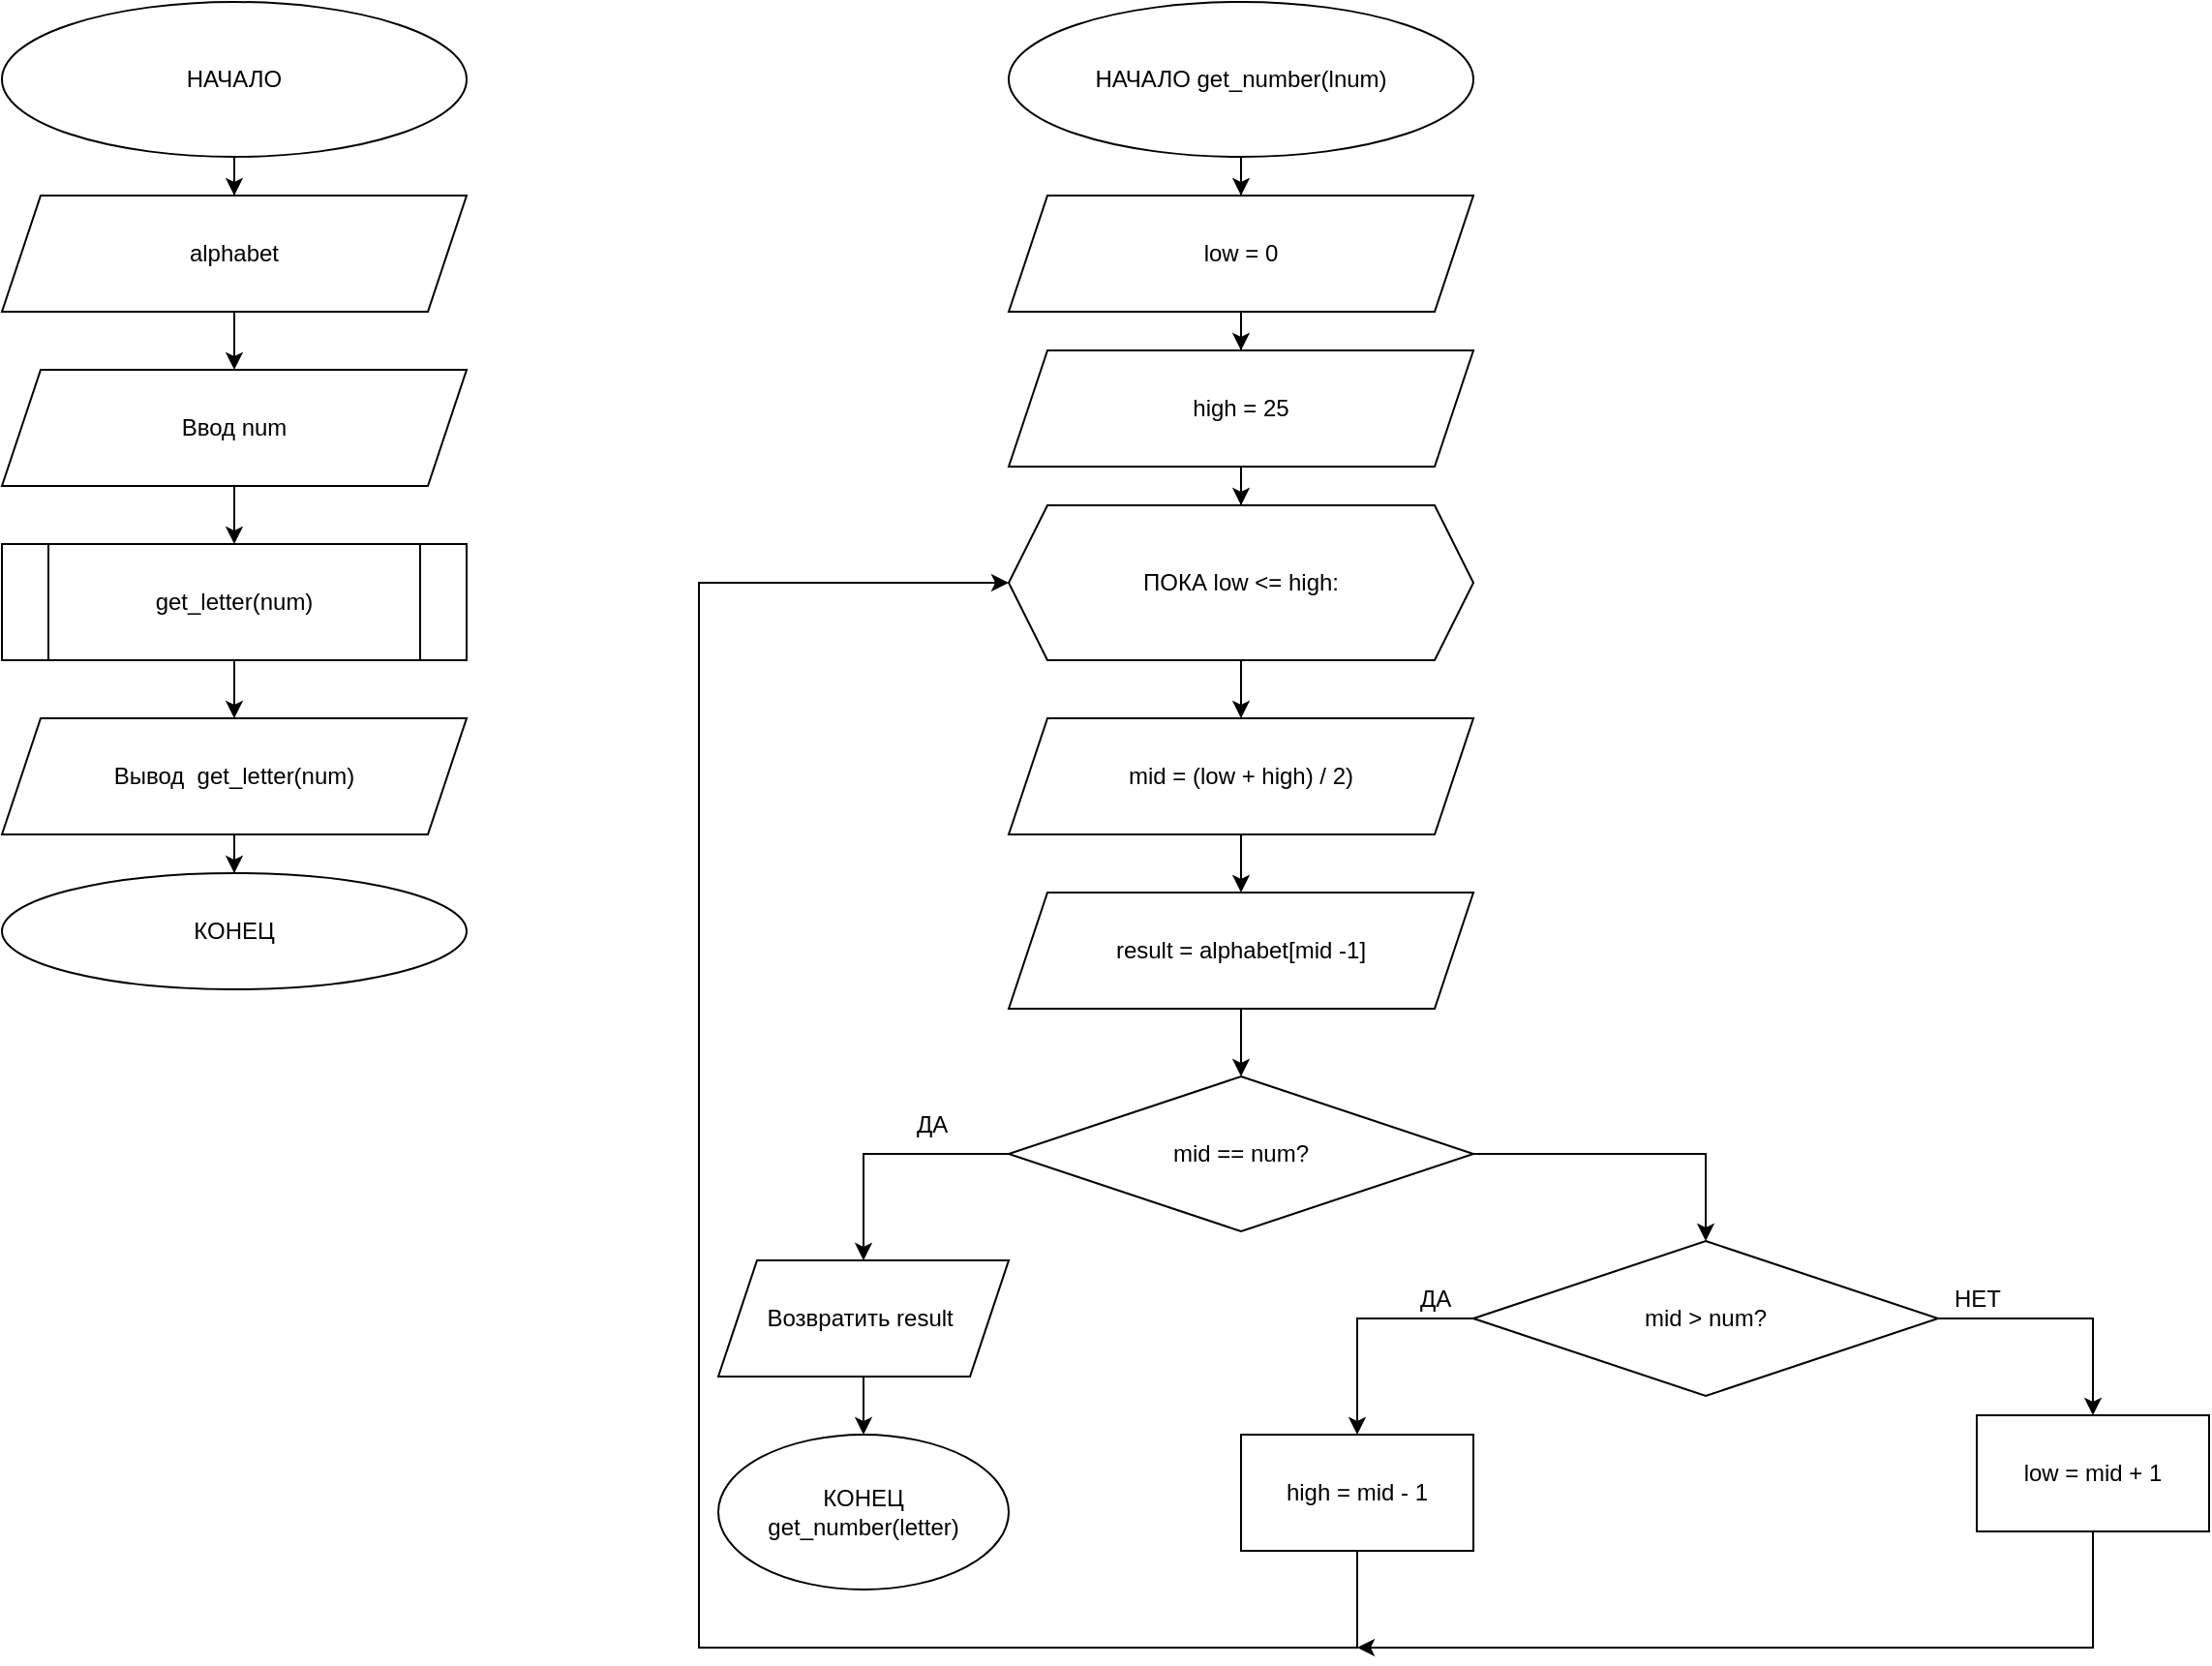 <mxfile version="14.6.6" type="github">
  <diagram id="sNpfZv5Hcok5LtlXpyKL" name="Page-1">
    <mxGraphModel dx="2290" dy="1275" grid="1" gridSize="10" guides="1" tooltips="1" connect="1" arrows="1" fold="1" page="1" pageScale="1" pageWidth="827" pageHeight="1169" math="0" shadow="0">
      <root>
        <mxCell id="0" />
        <mxCell id="1" parent="0" />
        <mxCell id="OCJ_uKc-GLji3WG6NrPa-50" value="" style="edgeStyle=orthogonalEdgeStyle;rounded=0;orthogonalLoop=1;jettySize=auto;html=1;" parent="1" source="OCJ_uKc-GLji3WG6NrPa-1" edge="1">
          <mxGeometry relative="1" as="geometry">
            <mxPoint x="140" y="400" as="targetPoint" />
          </mxGeometry>
        </mxCell>
        <mxCell id="OCJ_uKc-GLji3WG6NrPa-1" value="get_letter(num)" style="shape=process;whiteSpace=wrap;html=1;backgroundOutline=1;" parent="1" vertex="1">
          <mxGeometry x="20" y="310" width="240" height="60" as="geometry" />
        </mxCell>
        <mxCell id="OCJ_uKc-GLji3WG6NrPa-46" value="" style="edgeStyle=orthogonalEdgeStyle;rounded=0;orthogonalLoop=1;jettySize=auto;html=1;" parent="1" source="OCJ_uKc-GLji3WG6NrPa-2" target="OCJ_uKc-GLji3WG6NrPa-3" edge="1">
          <mxGeometry relative="1" as="geometry" />
        </mxCell>
        <mxCell id="OCJ_uKc-GLji3WG6NrPa-2" value="НАЧАЛО" style="ellipse;whiteSpace=wrap;html=1;" parent="1" vertex="1">
          <mxGeometry x="20" y="30" width="240" height="80" as="geometry" />
        </mxCell>
        <mxCell id="OCJ_uKc-GLji3WG6NrPa-47" value="" style="edgeStyle=orthogonalEdgeStyle;rounded=0;orthogonalLoop=1;jettySize=auto;html=1;" parent="1" source="OCJ_uKc-GLji3WG6NrPa-3" target="OCJ_uKc-GLji3WG6NrPa-4" edge="1">
          <mxGeometry relative="1" as="geometry" />
        </mxCell>
        <mxCell id="OCJ_uKc-GLji3WG6NrPa-3" value="alphabet" style="shape=parallelogram;perimeter=parallelogramPerimeter;whiteSpace=wrap;html=1;fixedSize=1;" parent="1" vertex="1">
          <mxGeometry x="20" y="130" width="240" height="60" as="geometry" />
        </mxCell>
        <mxCell id="OCJ_uKc-GLji3WG6NrPa-48" value="" style="edgeStyle=orthogonalEdgeStyle;rounded=0;orthogonalLoop=1;jettySize=auto;html=1;" parent="1" source="OCJ_uKc-GLji3WG6NrPa-4" edge="1">
          <mxGeometry relative="1" as="geometry">
            <mxPoint x="140" y="310" as="targetPoint" />
          </mxGeometry>
        </mxCell>
        <mxCell id="OCJ_uKc-GLji3WG6NrPa-4" value="Ввод num" style="shape=parallelogram;perimeter=parallelogramPerimeter;whiteSpace=wrap;html=1;fixedSize=1;" parent="1" vertex="1">
          <mxGeometry x="20" y="220" width="240" height="60" as="geometry" />
        </mxCell>
        <mxCell id="OCJ_uKc-GLji3WG6NrPa-21" value="" style="edgeStyle=orthogonalEdgeStyle;rounded=0;orthogonalLoop=1;jettySize=auto;html=1;" parent="1" source="OCJ_uKc-GLji3WG6NrPa-6" target="OCJ_uKc-GLji3WG6NrPa-7" edge="1">
          <mxGeometry relative="1" as="geometry" />
        </mxCell>
        <mxCell id="OCJ_uKc-GLji3WG6NrPa-6" value="НАЧАЛО get_number(lnum)" style="ellipse;whiteSpace=wrap;html=1;" parent="1" vertex="1">
          <mxGeometry x="540" y="30" width="240" height="80" as="geometry" />
        </mxCell>
        <mxCell id="OCJ_uKc-GLji3WG6NrPa-22" value="" style="edgeStyle=orthogonalEdgeStyle;rounded=0;orthogonalLoop=1;jettySize=auto;html=1;" parent="1" source="OCJ_uKc-GLji3WG6NrPa-7" target="OCJ_uKc-GLji3WG6NrPa-11" edge="1">
          <mxGeometry relative="1" as="geometry" />
        </mxCell>
        <mxCell id="OCJ_uKc-GLji3WG6NrPa-7" value="low = 0" style="shape=parallelogram;perimeter=parallelogramPerimeter;whiteSpace=wrap;html=1;fixedSize=1;" parent="1" vertex="1">
          <mxGeometry x="540" y="130" width="240" height="60" as="geometry" />
        </mxCell>
        <mxCell id="OCJ_uKc-GLji3WG6NrPa-24" value="" style="edgeStyle=orthogonalEdgeStyle;rounded=0;orthogonalLoop=1;jettySize=auto;html=1;" parent="1" source="OCJ_uKc-GLji3WG6NrPa-8" target="OCJ_uKc-GLji3WG6NrPa-9" edge="1">
          <mxGeometry relative="1" as="geometry" />
        </mxCell>
        <mxCell id="OCJ_uKc-GLji3WG6NrPa-8" value="ПОКА&amp;nbsp;low &amp;lt;= high:" style="shape=hexagon;perimeter=hexagonPerimeter2;whiteSpace=wrap;html=1;fixedSize=1;" parent="1" vertex="1">
          <mxGeometry x="540" y="290" width="240" height="80" as="geometry" />
        </mxCell>
        <mxCell id="OCJ_uKc-GLji3WG6NrPa-25" value="" style="edgeStyle=orthogonalEdgeStyle;rounded=0;orthogonalLoop=1;jettySize=auto;html=1;" parent="1" source="OCJ_uKc-GLji3WG6NrPa-9" target="OCJ_uKc-GLji3WG6NrPa-10" edge="1">
          <mxGeometry relative="1" as="geometry" />
        </mxCell>
        <mxCell id="OCJ_uKc-GLji3WG6NrPa-9" value="mid = (low + high) / 2)" style="shape=parallelogram;perimeter=parallelogramPerimeter;whiteSpace=wrap;html=1;fixedSize=1;" parent="1" vertex="1">
          <mxGeometry x="540" y="400" width="240" height="60" as="geometry" />
        </mxCell>
        <mxCell id="OCJ_uKc-GLji3WG6NrPa-26" value="" style="edgeStyle=orthogonalEdgeStyle;rounded=0;orthogonalLoop=1;jettySize=auto;html=1;" parent="1" source="OCJ_uKc-GLji3WG6NrPa-10" target="OCJ_uKc-GLji3WG6NrPa-12" edge="1">
          <mxGeometry relative="1" as="geometry" />
        </mxCell>
        <mxCell id="OCJ_uKc-GLji3WG6NrPa-10" value="result = alphabet[mid -1]" style="shape=parallelogram;perimeter=parallelogramPerimeter;whiteSpace=wrap;html=1;fixedSize=1;" parent="1" vertex="1">
          <mxGeometry x="540" y="490" width="240" height="60" as="geometry" />
        </mxCell>
        <mxCell id="OCJ_uKc-GLji3WG6NrPa-23" value="" style="edgeStyle=orthogonalEdgeStyle;rounded=0;orthogonalLoop=1;jettySize=auto;html=1;" parent="1" source="OCJ_uKc-GLji3WG6NrPa-11" target="OCJ_uKc-GLji3WG6NrPa-8" edge="1">
          <mxGeometry relative="1" as="geometry" />
        </mxCell>
        <mxCell id="OCJ_uKc-GLji3WG6NrPa-11" value="high = 25" style="shape=parallelogram;perimeter=parallelogramPerimeter;whiteSpace=wrap;html=1;fixedSize=1;" parent="1" vertex="1">
          <mxGeometry x="540" y="210" width="240" height="60" as="geometry" />
        </mxCell>
        <mxCell id="OCJ_uKc-GLji3WG6NrPa-29" style="edgeStyle=orthogonalEdgeStyle;rounded=0;orthogonalLoop=1;jettySize=auto;html=1;exitX=0;exitY=0.5;exitDx=0;exitDy=0;entryX=0.5;entryY=0;entryDx=0;entryDy=0;" parent="1" source="OCJ_uKc-GLji3WG6NrPa-12" target="OCJ_uKc-GLji3WG6NrPa-14" edge="1">
          <mxGeometry relative="1" as="geometry" />
        </mxCell>
        <mxCell id="OCJ_uKc-GLji3WG6NrPa-32" style="edgeStyle=orthogonalEdgeStyle;rounded=0;orthogonalLoop=1;jettySize=auto;html=1;exitX=1;exitY=0.5;exitDx=0;exitDy=0;" parent="1" source="OCJ_uKc-GLji3WG6NrPa-12" target="OCJ_uKc-GLji3WG6NrPa-16" edge="1">
          <mxGeometry relative="1" as="geometry" />
        </mxCell>
        <mxCell id="OCJ_uKc-GLji3WG6NrPa-12" value="mid == num?" style="rhombus;whiteSpace=wrap;html=1;" parent="1" vertex="1">
          <mxGeometry x="540" y="585" width="240" height="80" as="geometry" />
        </mxCell>
        <mxCell id="OCJ_uKc-GLji3WG6NrPa-31" value="" style="edgeStyle=orthogonalEdgeStyle;rounded=0;orthogonalLoop=1;jettySize=auto;html=1;" parent="1" source="OCJ_uKc-GLji3WG6NrPa-14" target="OCJ_uKc-GLji3WG6NrPa-15" edge="1">
          <mxGeometry relative="1" as="geometry" />
        </mxCell>
        <mxCell id="OCJ_uKc-GLji3WG6NrPa-14" value="Возвратить&amp;nbsp;result&amp;nbsp;" style="shape=parallelogram;perimeter=parallelogramPerimeter;whiteSpace=wrap;html=1;fixedSize=1;" parent="1" vertex="1">
          <mxGeometry x="390" y="680" width="150" height="60" as="geometry" />
        </mxCell>
        <mxCell id="OCJ_uKc-GLji3WG6NrPa-15" value="КОНЕЦ &lt;br&gt;get_number(letter)" style="ellipse;whiteSpace=wrap;html=1;" parent="1" vertex="1">
          <mxGeometry x="390" y="770" width="150" height="80" as="geometry" />
        </mxCell>
        <mxCell id="OCJ_uKc-GLji3WG6NrPa-33" style="edgeStyle=orthogonalEdgeStyle;rounded=0;orthogonalLoop=1;jettySize=auto;html=1;exitX=0;exitY=0.5;exitDx=0;exitDy=0;entryX=0.5;entryY=0;entryDx=0;entryDy=0;" parent="1" source="OCJ_uKc-GLji3WG6NrPa-16" target="OCJ_uKc-GLji3WG6NrPa-17" edge="1">
          <mxGeometry relative="1" as="geometry" />
        </mxCell>
        <mxCell id="OCJ_uKc-GLji3WG6NrPa-35" style="edgeStyle=orthogonalEdgeStyle;rounded=0;orthogonalLoop=1;jettySize=auto;html=1;exitX=1;exitY=0.5;exitDx=0;exitDy=0;entryX=0.5;entryY=0;entryDx=0;entryDy=0;" parent="1" source="OCJ_uKc-GLji3WG6NrPa-16" target="OCJ_uKc-GLji3WG6NrPa-19" edge="1">
          <mxGeometry relative="1" as="geometry" />
        </mxCell>
        <mxCell id="OCJ_uKc-GLji3WG6NrPa-16" value="mid &amp;gt; num?" style="rhombus;whiteSpace=wrap;html=1;" parent="1" vertex="1">
          <mxGeometry x="780" y="670" width="240" height="80" as="geometry" />
        </mxCell>
        <mxCell id="OCJ_uKc-GLji3WG6NrPa-37" style="edgeStyle=orthogonalEdgeStyle;rounded=0;orthogonalLoop=1;jettySize=auto;html=1;exitX=0.5;exitY=1;exitDx=0;exitDy=0;entryX=0;entryY=0.5;entryDx=0;entryDy=0;" parent="1" source="OCJ_uKc-GLji3WG6NrPa-17" target="OCJ_uKc-GLji3WG6NrPa-8" edge="1">
          <mxGeometry relative="1" as="geometry">
            <Array as="points">
              <mxPoint x="720" y="880" />
              <mxPoint x="380" y="880" />
              <mxPoint x="380" y="330" />
            </Array>
          </mxGeometry>
        </mxCell>
        <mxCell id="OCJ_uKc-GLji3WG6NrPa-17" value="high = mid - 1" style="rounded=0;whiteSpace=wrap;html=1;" parent="1" vertex="1">
          <mxGeometry x="660" y="770" width="120" height="60" as="geometry" />
        </mxCell>
        <mxCell id="OCJ_uKc-GLji3WG6NrPa-38" style="edgeStyle=orthogonalEdgeStyle;rounded=0;orthogonalLoop=1;jettySize=auto;html=1;exitX=0.5;exitY=1;exitDx=0;exitDy=0;" parent="1" source="OCJ_uKc-GLji3WG6NrPa-19" edge="1">
          <mxGeometry relative="1" as="geometry">
            <mxPoint x="720" y="880" as="targetPoint" />
            <Array as="points">
              <mxPoint x="1100" y="880" />
            </Array>
          </mxGeometry>
        </mxCell>
        <mxCell id="OCJ_uKc-GLji3WG6NrPa-19" value="low = mid + 1" style="rounded=0;whiteSpace=wrap;html=1;" parent="1" vertex="1">
          <mxGeometry x="1040" y="760" width="120" height="60" as="geometry" />
        </mxCell>
        <mxCell id="OCJ_uKc-GLji3WG6NrPa-30" value="ДА" style="text;html=1;align=center;verticalAlign=middle;resizable=0;points=[];autosize=1;strokeColor=none;" parent="1" vertex="1">
          <mxGeometry x="485" y="600" width="30" height="20" as="geometry" />
        </mxCell>
        <mxCell id="OCJ_uKc-GLji3WG6NrPa-34" value="ДА" style="text;html=1;align=center;verticalAlign=middle;resizable=0;points=[];autosize=1;strokeColor=none;" parent="1" vertex="1">
          <mxGeometry x="745" y="690" width="30" height="20" as="geometry" />
        </mxCell>
        <mxCell id="OCJ_uKc-GLji3WG6NrPa-36" value="НЕТ" style="text;html=1;align=center;verticalAlign=middle;resizable=0;points=[];autosize=1;strokeColor=none;" parent="1" vertex="1">
          <mxGeometry x="1020" y="690" width="40" height="20" as="geometry" />
        </mxCell>
        <mxCell id="b7ftJlu5r5yc1ADI2Jq--4" value="" style="edgeStyle=orthogonalEdgeStyle;rounded=0;orthogonalLoop=1;jettySize=auto;html=1;" edge="1" parent="1" source="b7ftJlu5r5yc1ADI2Jq--1" target="b7ftJlu5r5yc1ADI2Jq--2">
          <mxGeometry relative="1" as="geometry" />
        </mxCell>
        <mxCell id="b7ftJlu5r5yc1ADI2Jq--1" value="Вывод&amp;nbsp; get_letter(num)" style="shape=parallelogram;perimeter=parallelogramPerimeter;whiteSpace=wrap;html=1;fixedSize=1;" vertex="1" parent="1">
          <mxGeometry x="20" y="400" width="240" height="60" as="geometry" />
        </mxCell>
        <mxCell id="b7ftJlu5r5yc1ADI2Jq--2" value="КОНЕЦ" style="ellipse;whiteSpace=wrap;html=1;" vertex="1" parent="1">
          <mxGeometry x="20" y="480" width="240" height="60" as="geometry" />
        </mxCell>
      </root>
    </mxGraphModel>
  </diagram>
</mxfile>

